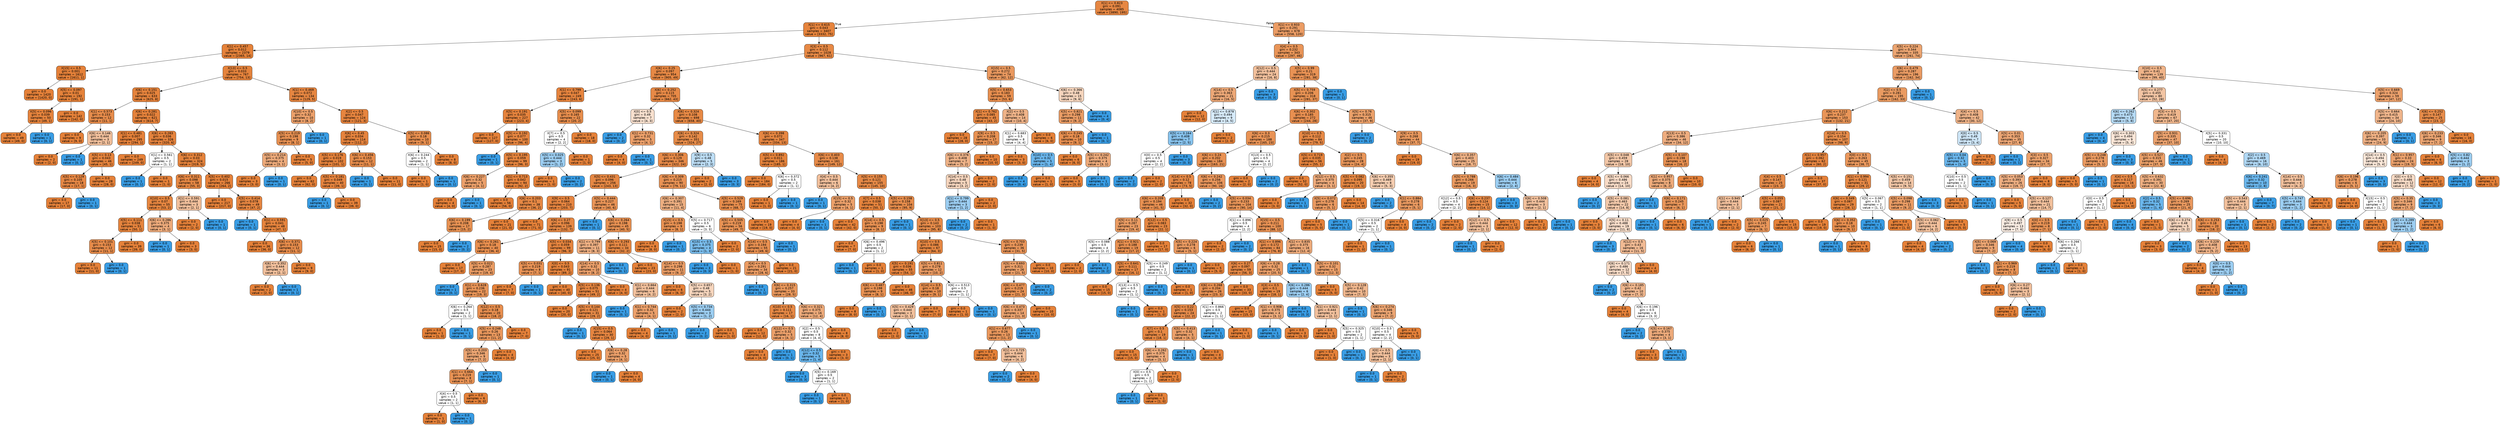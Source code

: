 digraph Tree {
node [shape=box, style="filled, rounded", color="black", fontname="helvetica"] ;
edge [fontname="helvetica"] ;
0 [label="X[1] <= 0.823\ngini = 0.091\nsamples = 4085\nvalue = [3890, 195]", fillcolor="#e68743"] ;
1 [label="X[1] <= 0.615\ngini = 0.043\nsamples = 3407\nvalue = [3332, 75]", fillcolor="#e6843d"] ;
0 -> 1 [labeldistance=2.5, labelangle=45, headlabel="True"] ;
2 [label="X[1] <= 0.457\ngini = 0.012\nsamples = 2379\nvalue = [2365, 14]", fillcolor="#e5823a"] ;
1 -> 2 ;
3 [label="X[15] <= 0.5\ngini = 0.001\nsamples = 1612\nvalue = [1611, 1]", fillcolor="#e58139"] ;
2 -> 3 ;
4 [label="gini = 0.0\nsamples = 1420\nvalue = [1420, 0]", fillcolor="#e58139"] ;
3 -> 4 ;
5 [label="X[5] <= 0.097\ngini = 0.01\nsamples = 192\nvalue = [191, 1]", fillcolor="#e5823a"] ;
3 -> 5 ;
6 [label="X[5] <= 0.096\ngini = 0.039\nsamples = 50\nvalue = [49, 1]", fillcolor="#e6843d"] ;
5 -> 6 ;
7 [label="gini = 0.0\nsamples = 49\nvalue = [49, 0]", fillcolor="#e58139"] ;
6 -> 7 ;
8 [label="gini = 0.0\nsamples = 1\nvalue = [0, 1]", fillcolor="#399de5"] ;
6 -> 8 ;
9 [label="gini = 0.0\nsamples = 142\nvalue = [142, 0]", fillcolor="#e58139"] ;
5 -> 9 ;
10 [label="X[13] <= 0.5\ngini = 0.033\nsamples = 767\nvalue = [754, 13]", fillcolor="#e5833c"] ;
2 -> 10 ;
11 [label="X[6] <= 0.151\ngini = 0.025\nsamples = 633\nvalue = [625, 8]", fillcolor="#e5833c"] ;
10 -> 11 ;
12 [label="X[1] <= 0.573\ngini = 0.153\nsamples = 12\nvalue = [11, 1]", fillcolor="#e78c4b"] ;
11 -> 12 ;
13 [label="gini = 0.0\nsamples = 9\nvalue = [9, 0]", fillcolor="#e58139"] ;
12 -> 13 ;
14 [label="X[6] <= 0.146\ngini = 0.444\nsamples = 3\nvalue = [2, 1]", fillcolor="#f2c09c"] ;
12 -> 14 ;
15 [label="gini = 0.0\nsamples = 2\nvalue = [2, 0]", fillcolor="#e58139"] ;
14 -> 15 ;
16 [label="gini = 0.0\nsamples = 1\nvalue = [0, 1]", fillcolor="#399de5"] ;
14 -> 16 ;
17 [label="X[6] <= 0.281\ngini = 0.022\nsamples = 621\nvalue = [614, 7]", fillcolor="#e5823b"] ;
11 -> 17 ;
18 [label="X[1] <= 0.481\ngini = 0.007\nsamples = 295\nvalue = [294, 1]", fillcolor="#e5813a"] ;
17 -> 18 ;
19 [label="X[5] <= 0.13\ngini = 0.043\nsamples = 46\nvalue = [45, 1]", fillcolor="#e6843d"] ;
18 -> 19 ;
20 [label="X[5] <= 0.129\ngini = 0.105\nsamples = 18\nvalue = [17, 1]", fillcolor="#e78845"] ;
19 -> 20 ;
21 [label="gini = 0.0\nsamples = 17\nvalue = [17, 0]", fillcolor="#e58139"] ;
20 -> 21 ;
22 [label="gini = 0.0\nsamples = 1\nvalue = [0, 1]", fillcolor="#399de5"] ;
20 -> 22 ;
23 [label="gini = 0.0\nsamples = 28\nvalue = [28, 0]", fillcolor="#e58139"] ;
19 -> 23 ;
24 [label="gini = 0.0\nsamples = 249\nvalue = [249, 0]", fillcolor="#e58139"] ;
18 -> 24 ;
25 [label="X[6] <= 0.283\ngini = 0.036\nsamples = 326\nvalue = [320, 6]", fillcolor="#e5833d"] ;
17 -> 25 ;
26 [label="X[1] <= 0.561\ngini = 0.5\nsamples = 2\nvalue = [1, 1]", fillcolor="#ffffff"] ;
25 -> 26 ;
27 [label="gini = 0.0\nsamples = 1\nvalue = [0, 1]", fillcolor="#399de5"] ;
26 -> 27 ;
28 [label="gini = 0.0\nsamples = 1\nvalue = [1, 0]", fillcolor="#e58139"] ;
26 -> 28 ;
29 [label="X[6] <= 0.312\ngini = 0.03\nsamples = 324\nvalue = [319, 5]", fillcolor="#e5833c"] ;
25 -> 29 ;
30 [label="X[6] <= 0.311\ngini = 0.098\nsamples = 58\nvalue = [55, 3]", fillcolor="#e68844"] ;
29 -> 30 ;
31 [label="X[10] <= 0.5\ngini = 0.07\nsamples = 55\nvalue = [53, 2]", fillcolor="#e68640"] ;
30 -> 31 ;
32 [label="X[5] <= 0.111\ngini = 0.038\nsamples = 51\nvalue = [50, 1]", fillcolor="#e6843d"] ;
31 -> 32 ;
33 [label="X[5] <= 0.101\ngini = 0.153\nsamples = 12\nvalue = [11, 1]", fillcolor="#e78c4b"] ;
32 -> 33 ;
34 [label="gini = 0.0\nsamples = 11\nvalue = [11, 0]", fillcolor="#e58139"] ;
33 -> 34 ;
35 [label="gini = 0.0\nsamples = 1\nvalue = [0, 1]", fillcolor="#399de5"] ;
33 -> 35 ;
36 [label="gini = 0.0\nsamples = 39\nvalue = [39, 0]", fillcolor="#e58139"] ;
32 -> 36 ;
37 [label="X[6] <= 0.286\ngini = 0.375\nsamples = 4\nvalue = [3, 1]", fillcolor="#eeab7b"] ;
31 -> 37 ;
38 [label="gini = 0.0\nsamples = 1\nvalue = [0, 1]", fillcolor="#399de5"] ;
37 -> 38 ;
39 [label="gini = 0.0\nsamples = 3\nvalue = [3, 0]", fillcolor="#e58139"] ;
37 -> 39 ;
40 [label="X[1] <= 0.591\ngini = 0.444\nsamples = 3\nvalue = [2, 1]", fillcolor="#f2c09c"] ;
30 -> 40 ;
41 [label="gini = 0.0\nsamples = 2\nvalue = [2, 0]", fillcolor="#e58139"] ;
40 -> 41 ;
42 [label="gini = 0.0\nsamples = 1\nvalue = [0, 1]", fillcolor="#399de5"] ;
40 -> 42 ;
43 [label="X[5] <= 0.402\ngini = 0.015\nsamples = 266\nvalue = [264, 2]", fillcolor="#e5823b"] ;
29 -> 43 ;
44 [label="gini = 0.0\nsamples = 217\nvalue = [217, 0]", fillcolor="#e58139"] ;
43 -> 44 ;
45 [label="X[5] <= 0.414\ngini = 0.078\nsamples = 49\nvalue = [47, 2]", fillcolor="#e68641"] ;
43 -> 45 ;
46 [label="gini = 0.0\nsamples = 1\nvalue = [0, 1]", fillcolor="#399de5"] ;
45 -> 46 ;
47 [label="X[1] <= 0.591\ngini = 0.041\nsamples = 48\nvalue = [47, 1]", fillcolor="#e6843d"] ;
45 -> 47 ;
48 [label="gini = 0.0\nsamples = 36\nvalue = [36, 0]", fillcolor="#e58139"] ;
47 -> 48 ;
49 [label="X[6] <= 0.371\ngini = 0.153\nsamples = 12\nvalue = [11, 1]", fillcolor="#e78c4b"] ;
47 -> 49 ;
50 [label="X[6] <= 0.352\ngini = 0.444\nsamples = 3\nvalue = [2, 1]", fillcolor="#f2c09c"] ;
49 -> 50 ;
51 [label="gini = 0.0\nsamples = 2\nvalue = [2, 0]", fillcolor="#e58139"] ;
50 -> 51 ;
52 [label="gini = 0.0\nsamples = 1\nvalue = [0, 1]", fillcolor="#399de5"] ;
50 -> 52 ;
53 [label="gini = 0.0\nsamples = 9\nvalue = [9, 0]", fillcolor="#e58139"] ;
49 -> 53 ;
54 [label="X[1] <= 0.469\ngini = 0.072\nsamples = 134\nvalue = [129, 5]", fillcolor="#e68641"] ;
10 -> 54 ;
55 [label="X[10] <= 0.5\ngini = 0.32\nsamples = 10\nvalue = [8, 2]", fillcolor="#eca06a"] ;
54 -> 55 ;
56 [label="X[5] <= 0.219\ngini = 0.198\nsamples = 9\nvalue = [8, 1]", fillcolor="#e89152"] ;
55 -> 56 ;
57 [label="X[5] <= 0.214\ngini = 0.375\nsamples = 4\nvalue = [3, 1]", fillcolor="#eeab7b"] ;
56 -> 57 ;
58 [label="gini = 0.0\nsamples = 3\nvalue = [3, 0]", fillcolor="#e58139"] ;
57 -> 58 ;
59 [label="gini = 0.0\nsamples = 1\nvalue = [0, 1]", fillcolor="#399de5"] ;
57 -> 59 ;
60 [label="gini = 0.0\nsamples = 5\nvalue = [5, 0]", fillcolor="#e58139"] ;
56 -> 60 ;
61 [label="gini = 0.0\nsamples = 1\nvalue = [0, 1]", fillcolor="#399de5"] ;
55 -> 61 ;
62 [label="X[2] <= 0.5\ngini = 0.047\nsamples = 124\nvalue = [121, 3]", fillcolor="#e6843e"] ;
54 -> 62 ;
63 [label="X[6] <= 0.45\ngini = 0.034\nsamples = 114\nvalue = [112, 2]", fillcolor="#e5833d"] ;
62 -> 63 ;
64 [label="X[5] <= 0.176\ngini = 0.019\nsamples = 102\nvalue = [101, 1]", fillcolor="#e5823b"] ;
63 -> 64 ;
65 [label="gini = 0.0\nsamples = 62\nvalue = [62, 0]", fillcolor="#e58139"] ;
64 -> 65 ;
66 [label="X[5] <= 0.181\ngini = 0.049\nsamples = 40\nvalue = [39, 1]", fillcolor="#e6843e"] ;
64 -> 66 ;
67 [label="gini = 0.0\nsamples = 1\nvalue = [0, 1]", fillcolor="#399de5"] ;
66 -> 67 ;
68 [label="gini = 0.0\nsamples = 39\nvalue = [39, 0]", fillcolor="#e58139"] ;
66 -> 68 ;
69 [label="X[6] <= 0.456\ngini = 0.153\nsamples = 12\nvalue = [11, 1]", fillcolor="#e78c4b"] ;
63 -> 69 ;
70 [label="gini = 0.0\nsamples = 1\nvalue = [0, 1]", fillcolor="#399de5"] ;
69 -> 70 ;
71 [label="gini = 0.0\nsamples = 11\nvalue = [11, 0]", fillcolor="#e58139"] ;
69 -> 71 ;
72 [label="X[5] <= 0.086\ngini = 0.18\nsamples = 10\nvalue = [9, 1]", fillcolor="#e88f4f"] ;
62 -> 72 ;
73 [label="X[6] <= 0.244\ngini = 0.5\nsamples = 2\nvalue = [1, 1]", fillcolor="#ffffff"] ;
72 -> 73 ;
74 [label="gini = 0.0\nsamples = 1\nvalue = [1, 0]", fillcolor="#e58139"] ;
73 -> 74 ;
75 [label="gini = 0.0\nsamples = 1\nvalue = [0, 1]", fillcolor="#399de5"] ;
73 -> 75 ;
76 [label="gini = 0.0\nsamples = 8\nvalue = [8, 0]", fillcolor="#e58139"] ;
72 -> 76 ;
77 [label="X[3] <= 0.5\ngini = 0.112\nsamples = 1028\nvalue = [967, 61]", fillcolor="#e78945"] ;
1 -> 77 ;
78 [label="X[6] <= 0.25\ngini = 0.097\nsamples = 954\nvalue = [905, 49]", fillcolor="#e68844"] ;
77 -> 78 ;
79 [label="X[1] <= 0.799\ngini = 0.047\nsamples = 249\nvalue = [243, 6]", fillcolor="#e6843e"] ;
78 -> 79 ;
80 [label="X[5] <= 0.191\ngini = 0.035\nsamples = 227\nvalue = [223, 4]", fillcolor="#e5833d"] ;
79 -> 80 ;
81 [label="gini = 0.0\nsamples = 127\nvalue = [127, 0]", fillcolor="#e58139"] ;
80 -> 81 ;
82 [label="X[5] <= 0.192\ngini = 0.077\nsamples = 100\nvalue = [96, 4]", fillcolor="#e68641"] ;
80 -> 82 ;
83 [label="gini = 0.0\nsamples = 1\nvalue = [0, 1]", fillcolor="#399de5"] ;
82 -> 83 ;
84 [label="X[5] <= 0.195\ngini = 0.059\nsamples = 99\nvalue = [96, 3]", fillcolor="#e6853f"] ;
82 -> 84 ;
85 [label="X[6] <= 0.227\ngini = 0.32\nsamples = 5\nvalue = [4, 1]", fillcolor="#eca06a"] ;
84 -> 85 ;
86 [label="gini = 0.0\nsamples = 4\nvalue = [4, 0]", fillcolor="#e58139"] ;
85 -> 86 ;
87 [label="gini = 0.0\nsamples = 1\nvalue = [0, 1]", fillcolor="#399de5"] ;
85 -> 87 ;
88 [label="X[1] <= 0.713\ngini = 0.042\nsamples = 94\nvalue = [92, 2]", fillcolor="#e6843d"] ;
84 -> 88 ;
89 [label="gini = 0.0\nsamples = 56\nvalue = [56, 0]", fillcolor="#e58139"] ;
88 -> 89 ;
90 [label="X[6] <= 0.203\ngini = 0.1\nsamples = 38\nvalue = [36, 2]", fillcolor="#e68844"] ;
88 -> 90 ;
91 [label="X[6] <= 0.199\ngini = 0.208\nsamples = 17\nvalue = [15, 2]", fillcolor="#e89253"] ;
90 -> 91 ;
92 [label="gini = 0.0\nsamples = 15\nvalue = [15, 0]", fillcolor="#e58139"] ;
91 -> 92 ;
93 [label="gini = 0.0\nsamples = 2\nvalue = [0, 2]", fillcolor="#399de5"] ;
91 -> 93 ;
94 [label="gini = 0.0\nsamples = 21\nvalue = [21, 0]", fillcolor="#e58139"] ;
90 -> 94 ;
95 [label="X[5] <= 0.099\ngini = 0.165\nsamples = 22\nvalue = [20, 2]", fillcolor="#e88e4d"] ;
79 -> 95 ;
96 [label="X[7] <= 0.5\ngini = 0.5\nsamples = 4\nvalue = [2, 2]", fillcolor="#ffffff"] ;
95 -> 96 ;
97 [label="X[5] <= 0.025\ngini = 0.444\nsamples = 3\nvalue = [1, 2]", fillcolor="#9ccef2"] ;
96 -> 97 ;
98 [label="gini = 0.0\nsamples = 1\nvalue = [1, 0]", fillcolor="#e58139"] ;
97 -> 98 ;
99 [label="gini = 0.0\nsamples = 2\nvalue = [0, 2]", fillcolor="#399de5"] ;
97 -> 99 ;
100 [label="gini = 0.0\nsamples = 1\nvalue = [1, 0]", fillcolor="#e58139"] ;
96 -> 100 ;
101 [label="gini = 0.0\nsamples = 18\nvalue = [18, 0]", fillcolor="#e58139"] ;
95 -> 101 ;
102 [label="X[6] <= 0.252\ngini = 0.115\nsamples = 705\nvalue = [662, 43]", fillcolor="#e78946"] ;
78 -> 102 ;
103 [label="X[0] <= 0.5\ngini = 0.49\nsamples = 7\nvalue = [4, 3]", fillcolor="#f8e0ce"] ;
102 -> 103 ;
104 [label="gini = 0.0\nsamples = 2\nvalue = [0, 2]", fillcolor="#399de5"] ;
103 -> 104 ;
105 [label="X[1] <= 0.731\ngini = 0.32\nsamples = 5\nvalue = [4, 1]", fillcolor="#eca06a"] ;
103 -> 105 ;
106 [label="gini = 0.0\nsamples = 4\nvalue = [4, 0]", fillcolor="#e58139"] ;
105 -> 106 ;
107 [label="gini = 0.0\nsamples = 1\nvalue = [0, 1]", fillcolor="#399de5"] ;
105 -> 107 ;
108 [label="X[6] <= 0.324\ngini = 0.108\nsamples = 698\nvalue = [658, 40]", fillcolor="#e78945"] ;
102 -> 108 ;
109 [label="X[6] <= 0.324\ngini = 0.142\nsamples = 351\nvalue = [324, 27]", fillcolor="#e78c49"] ;
108 -> 109 ;
110 [label="X[6] <= 0.306\ngini = 0.129\nsamples = 346\nvalue = [322, 24]", fillcolor="#e78a48"] ;
109 -> 110 ;
111 [label="X[5] <= 0.431\ngini = 0.096\nsamples = 256\nvalue = [243, 13]", fillcolor="#e68844"] ;
110 -> 111 ;
112 [label="X[9] <= 0.5\ngini = 0.064\nsamples = 210\nvalue = [203, 7]", fillcolor="#e68540"] ;
111 -> 112 ;
113 [label="gini = 0.0\nsamples = 71\nvalue = [71, 0]", fillcolor="#e58139"] ;
112 -> 113 ;
114 [label="X[6] <= 0.27\ngini = 0.096\nsamples = 139\nvalue = [132, 7]", fillcolor="#e68844"] ;
112 -> 114 ;
115 [label="X[6] <= 0.261\ngini = 0.18\nsamples = 40\nvalue = [36, 4]", fillcolor="#e88f4f"] ;
114 -> 115 ;
116 [label="gini = 0.0\nsamples = 17\nvalue = [17, 0]", fillcolor="#e58139"] ;
115 -> 116 ;
117 [label="X[5] <= 0.022\ngini = 0.287\nsamples = 23\nvalue = [19, 4]", fillcolor="#ea9c63"] ;
115 -> 117 ;
118 [label="gini = 0.0\nsamples = 1\nvalue = [0, 1]", fillcolor="#399de5"] ;
117 -> 118 ;
119 [label="X[1] <= 0.628\ngini = 0.236\nsamples = 22\nvalue = [19, 3]", fillcolor="#e99558"] ;
117 -> 119 ;
120 [label="X[6] <= 0.264\ngini = 0.5\nsamples = 2\nvalue = [1, 1]", fillcolor="#ffffff"] ;
119 -> 120 ;
121 [label="gini = 0.0\nsamples = 1\nvalue = [1, 0]", fillcolor="#e58139"] ;
120 -> 121 ;
122 [label="gini = 0.0\nsamples = 1\nvalue = [0, 1]", fillcolor="#399de5"] ;
120 -> 122 ;
123 [label="X[12] <= 0.5\ngini = 0.18\nsamples = 20\nvalue = [18, 2]", fillcolor="#e88f4f"] ;
119 -> 123 ;
124 [label="X[5] <= 0.248\ngini = 0.26\nsamples = 13\nvalue = [11, 2]", fillcolor="#ea985d"] ;
123 -> 124 ;
125 [label="X[5] <= 0.203\ngini = 0.346\nsamples = 9\nvalue = [7, 2]", fillcolor="#eca572"] ;
124 -> 125 ;
126 [label="X[1] <= 0.664\ngini = 0.219\nsamples = 8\nvalue = [7, 1]", fillcolor="#e99355"] ;
125 -> 126 ;
127 [label="X[4] <= 0.5\ngini = 0.5\nsamples = 2\nvalue = [1, 1]", fillcolor="#ffffff"] ;
126 -> 127 ;
128 [label="gini = 0.0\nsamples = 1\nvalue = [1, 0]", fillcolor="#e58139"] ;
127 -> 128 ;
129 [label="gini = 0.0\nsamples = 1\nvalue = [0, 1]", fillcolor="#399de5"] ;
127 -> 129 ;
130 [label="gini = 0.0\nsamples = 6\nvalue = [6, 0]", fillcolor="#e58139"] ;
126 -> 130 ;
131 [label="gini = 0.0\nsamples = 1\nvalue = [0, 1]", fillcolor="#399de5"] ;
125 -> 131 ;
132 [label="gini = 0.0\nsamples = 4\nvalue = [4, 0]", fillcolor="#e58139"] ;
124 -> 132 ;
133 [label="gini = 0.0\nsamples = 7\nvalue = [7, 0]", fillcolor="#e58139"] ;
123 -> 133 ;
134 [label="X[5] <= 0.034\ngini = 0.059\nsamples = 99\nvalue = [96, 3]", fillcolor="#e6853f"] ;
114 -> 134 ;
135 [label="X[5] <= 0.031\ngini = 0.219\nsamples = 8\nvalue = [7, 1]", fillcolor="#e99355"] ;
134 -> 135 ;
136 [label="gini = 0.0\nsamples = 7\nvalue = [7, 0]", fillcolor="#e58139"] ;
135 -> 136 ;
137 [label="gini = 0.0\nsamples = 1\nvalue = [0, 1]", fillcolor="#399de5"] ;
135 -> 137 ;
138 [label="X[0] <= 0.5\ngini = 0.043\nsamples = 91\nvalue = [89, 2]", fillcolor="#e6843d"] ;
134 -> 138 ;
139 [label="gini = 0.0\nsamples = 40\nvalue = [40, 0]", fillcolor="#e58139"] ;
138 -> 139 ;
140 [label="X[5] <= 0.136\ngini = 0.075\nsamples = 51\nvalue = [49, 2]", fillcolor="#e68641"] ;
138 -> 140 ;
141 [label="gini = 0.0\nsamples = 20\nvalue = [20, 0]", fillcolor="#e58139"] ;
140 -> 141 ;
142 [label="X[5] <= 0.144\ngini = 0.121\nsamples = 31\nvalue = [29, 2]", fillcolor="#e78a47"] ;
140 -> 142 ;
143 [label="gini = 0.0\nsamples = 1\nvalue = [0, 1]", fillcolor="#399de5"] ;
142 -> 143 ;
144 [label="X[15] <= 0.5\ngini = 0.064\nsamples = 30\nvalue = [29, 1]", fillcolor="#e68540"] ;
142 -> 144 ;
145 [label="gini = 0.0\nsamples = 25\nvalue = [25, 0]", fillcolor="#e58139"] ;
144 -> 145 ;
146 [label="X[6] <= 0.28\ngini = 0.32\nsamples = 5\nvalue = [4, 1]", fillcolor="#eca06a"] ;
144 -> 146 ;
147 [label="gini = 0.0\nsamples = 1\nvalue = [0, 1]", fillcolor="#399de5"] ;
146 -> 147 ;
148 [label="gini = 0.0\nsamples = 4\nvalue = [4, 0]", fillcolor="#e58139"] ;
146 -> 148 ;
149 [label="X[5] <= 0.444\ngini = 0.227\nsamples = 46\nvalue = [40, 6]", fillcolor="#e99457"] ;
111 -> 149 ;
150 [label="gini = 0.0\nsamples = 1\nvalue = [0, 1]", fillcolor="#399de5"] ;
149 -> 150 ;
151 [label="X[6] <= 0.264\ngini = 0.198\nsamples = 45\nvalue = [40, 5]", fillcolor="#e89152"] ;
149 -> 151 ;
152 [label="X[1] <= 0.799\ngini = 0.397\nsamples = 11\nvalue = [8, 3]", fillcolor="#efb083"] ;
151 -> 152 ;
153 [label="X[14] <= 0.5\ngini = 0.32\nsamples = 10\nvalue = [8, 2]", fillcolor="#eca06a"] ;
152 -> 153 ;
154 [label="gini = 0.0\nsamples = 4\nvalue = [4, 0]", fillcolor="#e58139"] ;
153 -> 154 ;
155 [label="X[1] <= 0.664\ngini = 0.444\nsamples = 6\nvalue = [4, 2]", fillcolor="#f2c09c"] ;
153 -> 155 ;
156 [label="gini = 0.0\nsamples = 1\nvalue = [0, 1]", fillcolor="#399de5"] ;
155 -> 156 ;
157 [label="X[1] <= 0.744\ngini = 0.32\nsamples = 5\nvalue = [4, 1]", fillcolor="#eca06a"] ;
155 -> 157 ;
158 [label="gini = 0.0\nsamples = 4\nvalue = [4, 0]", fillcolor="#e58139"] ;
157 -> 158 ;
159 [label="gini = 0.0\nsamples = 1\nvalue = [0, 1]", fillcolor="#399de5"] ;
157 -> 159 ;
160 [label="gini = 0.0\nsamples = 1\nvalue = [0, 1]", fillcolor="#399de5"] ;
152 -> 160 ;
161 [label="X[6] <= 0.293\ngini = 0.111\nsamples = 34\nvalue = [32, 2]", fillcolor="#e78945"] ;
151 -> 161 ;
162 [label="gini = 0.0\nsamples = 23\nvalue = [23, 0]", fillcolor="#e58139"] ;
161 -> 162 ;
163 [label="X[14] <= 0.5\ngini = 0.298\nsamples = 11\nvalue = [9, 2]", fillcolor="#eb9d65"] ;
161 -> 163 ;
164 [label="gini = 0.0\nsamples = 6\nvalue = [6, 0]", fillcolor="#e58139"] ;
163 -> 164 ;
165 [label="X[5] <= 0.657\ngini = 0.48\nsamples = 5\nvalue = [3, 2]", fillcolor="#f6d5bd"] ;
163 -> 165 ;
166 [label="gini = 0.0\nsamples = 2\nvalue = [2, 0]", fillcolor="#e58139"] ;
165 -> 166 ;
167 [label="X[5] <= 0.734\ngini = 0.444\nsamples = 3\nvalue = [1, 2]", fillcolor="#9ccef2"] ;
165 -> 167 ;
168 [label="gini = 0.0\nsamples = 2\nvalue = [0, 2]", fillcolor="#399de5"] ;
167 -> 168 ;
169 [label="gini = 0.0\nsamples = 1\nvalue = [1, 0]", fillcolor="#e58139"] ;
167 -> 169 ;
170 [label="X[6] <= 0.309\ngini = 0.215\nsamples = 90\nvalue = [79, 11]", fillcolor="#e99355"] ;
110 -> 170 ;
171 [label="X[6] <= 0.307\ngini = 0.391\nsamples = 15\nvalue = [11, 4]", fillcolor="#eeaf81"] ;
170 -> 171 ;
172 [label="X[15] <= 0.5\ngini = 0.198\nsamples = 9\nvalue = [8, 1]", fillcolor="#e89152"] ;
171 -> 172 ;
173 [label="gini = 0.0\nsamples = 8\nvalue = [8, 0]", fillcolor="#e58139"] ;
172 -> 173 ;
174 [label="gini = 0.0\nsamples = 1\nvalue = [0, 1]", fillcolor="#399de5"] ;
172 -> 174 ;
175 [label="X[5] <= 0.717\ngini = 0.5\nsamples = 6\nvalue = [3, 3]", fillcolor="#ffffff"] ;
171 -> 175 ;
176 [label="X[15] <= 0.5\ngini = 0.375\nsamples = 4\nvalue = [1, 3]", fillcolor="#7bbeee"] ;
175 -> 176 ;
177 [label="gini = 0.0\nsamples = 3\nvalue = [0, 3]", fillcolor="#399de5"] ;
176 -> 177 ;
178 [label="gini = 0.0\nsamples = 1\nvalue = [1, 0]", fillcolor="#e58139"] ;
176 -> 178 ;
179 [label="gini = 0.0\nsamples = 2\nvalue = [2, 0]", fillcolor="#e58139"] ;
175 -> 179 ;
180 [label="X[5] <= 0.529\ngini = 0.169\nsamples = 75\nvalue = [68, 7]", fillcolor="#e88e4d"] ;
170 -> 180 ;
181 [label="X[5] <= 0.505\ngini = 0.219\nsamples = 56\nvalue = [49, 7]", fillcolor="#e99355"] ;
180 -> 181 ;
182 [label="X[14] <= 0.5\ngini = 0.194\nsamples = 55\nvalue = [49, 6]", fillcolor="#e89051"] ;
181 -> 182 ;
183 [label="X[4] <= 0.5\ngini = 0.291\nsamples = 34\nvalue = [28, 6]", fillcolor="#eb9c63"] ;
182 -> 183 ;
184 [label="gini = 0.0\nsamples = 1\nvalue = [0, 1]", fillcolor="#399de5"] ;
183 -> 184 ;
185 [label="X[6] <= 0.315\ngini = 0.257\nsamples = 33\nvalue = [28, 5]", fillcolor="#ea985c"] ;
183 -> 185 ;
186 [label="X[10] <= 0.5\ngini = 0.111\nsamples = 17\nvalue = [16, 1]", fillcolor="#e78945"] ;
185 -> 186 ;
187 [label="gini = 0.0\nsamples = 12\nvalue = [12, 0]", fillcolor="#e58139"] ;
186 -> 187 ;
188 [label="X[12] <= 0.5\ngini = 0.32\nsamples = 5\nvalue = [4, 1]", fillcolor="#eca06a"] ;
186 -> 188 ;
189 [label="gini = 0.0\nsamples = 4\nvalue = [4, 0]", fillcolor="#e58139"] ;
188 -> 189 ;
190 [label="gini = 0.0\nsamples = 1\nvalue = [0, 1]", fillcolor="#399de5"] ;
188 -> 190 ;
191 [label="X[6] <= 0.321\ngini = 0.375\nsamples = 16\nvalue = [12, 4]", fillcolor="#eeab7b"] ;
185 -> 191 ;
192 [label="X[2] <= 0.5\ngini = 0.5\nsamples = 8\nvalue = [4, 4]", fillcolor="#ffffff"] ;
191 -> 192 ;
193 [label="X[12] <= 0.5\ngini = 0.32\nsamples = 5\nvalue = [1, 4]", fillcolor="#6ab6ec"] ;
192 -> 193 ;
194 [label="gini = 0.0\nsamples = 3\nvalue = [0, 3]", fillcolor="#399de5"] ;
193 -> 194 ;
195 [label="X[5] <= 0.169\ngini = 0.5\nsamples = 2\nvalue = [1, 1]", fillcolor="#ffffff"] ;
193 -> 195 ;
196 [label="gini = 0.0\nsamples = 1\nvalue = [0, 1]", fillcolor="#399de5"] ;
195 -> 196 ;
197 [label="gini = 0.0\nsamples = 1\nvalue = [1, 0]", fillcolor="#e58139"] ;
195 -> 197 ;
198 [label="gini = 0.0\nsamples = 3\nvalue = [3, 0]", fillcolor="#e58139"] ;
192 -> 198 ;
199 [label="gini = 0.0\nsamples = 8\nvalue = [8, 0]", fillcolor="#e58139"] ;
191 -> 199 ;
200 [label="gini = 0.0\nsamples = 21\nvalue = [21, 0]", fillcolor="#e58139"] ;
182 -> 200 ;
201 [label="gini = 0.0\nsamples = 1\nvalue = [0, 1]", fillcolor="#399de5"] ;
181 -> 201 ;
202 [label="gini = 0.0\nsamples = 19\nvalue = [19, 0]", fillcolor="#e58139"] ;
180 -> 202 ;
203 [label="X[9] <= 0.5\ngini = 0.48\nsamples = 5\nvalue = [2, 3]", fillcolor="#bddef6"] ;
109 -> 203 ;
204 [label="gini = 0.0\nsamples = 2\nvalue = [2, 0]", fillcolor="#e58139"] ;
203 -> 204 ;
205 [label="gini = 0.0\nsamples = 3\nvalue = [0, 3]", fillcolor="#399de5"] ;
203 -> 205 ;
206 [label="X[6] <= 0.398\ngini = 0.072\nsamples = 347\nvalue = [334, 13]", fillcolor="#e68641"] ;
108 -> 206 ;
207 [label="X[5] <= 0.892\ngini = 0.011\nsamples = 186\nvalue = [185, 1]", fillcolor="#e5823a"] ;
206 -> 207 ;
208 [label="gini = 0.0\nsamples = 184\nvalue = [184, 0]", fillcolor="#e58139"] ;
207 -> 208 ;
209 [label="X[6] <= 0.372\ngini = 0.5\nsamples = 2\nvalue = [1, 1]", fillcolor="#ffffff"] ;
207 -> 209 ;
210 [label="gini = 0.0\nsamples = 1\nvalue = [1, 0]", fillcolor="#e58139"] ;
209 -> 210 ;
211 [label="gini = 0.0\nsamples = 1\nvalue = [0, 1]", fillcolor="#399de5"] ;
209 -> 211 ;
212 [label="X[6] <= 0.403\ngini = 0.138\nsamples = 161\nvalue = [149, 12]", fillcolor="#e78b49"] ;
206 -> 212 ;
213 [label="X[4] <= 0.5\ngini = 0.444\nsamples = 6\nvalue = [4, 2]", fillcolor="#f2c09c"] ;
212 -> 213 ;
214 [label="gini = 0.0\nsamples = 1\nvalue = [0, 1]", fillcolor="#399de5"] ;
213 -> 214 ;
215 [label="X[15] <= 0.5\ngini = 0.32\nsamples = 5\nvalue = [4, 1]", fillcolor="#eca06a"] ;
213 -> 215 ;
216 [label="gini = 0.0\nsamples = 4\nvalue = [4, 0]", fillcolor="#e58139"] ;
215 -> 216 ;
217 [label="gini = 0.0\nsamples = 1\nvalue = [0, 1]", fillcolor="#399de5"] ;
215 -> 217 ;
218 [label="X[5] <= 0.155\ngini = 0.121\nsamples = 155\nvalue = [145, 10]", fillcolor="#e78a47"] ;
212 -> 218 ;
219 [label="X[7] <= 0.5\ngini = 0.038\nsamples = 51\nvalue = [50, 1]", fillcolor="#e6843d"] ;
218 -> 219 ;
220 [label="gini = 0.0\nsamples = 42\nvalue = [42, 0]", fillcolor="#e58139"] ;
219 -> 220 ;
221 [label="X[14] <= 0.5\ngini = 0.198\nsamples = 9\nvalue = [8, 1]", fillcolor="#e89152"] ;
219 -> 221 ;
222 [label="gini = 0.0\nsamples = 7\nvalue = [7, 0]", fillcolor="#e58139"] ;
221 -> 222 ;
223 [label="X[6] <= 0.496\ngini = 0.5\nsamples = 2\nvalue = [1, 1]", fillcolor="#ffffff"] ;
221 -> 223 ;
224 [label="gini = 0.0\nsamples = 1\nvalue = [0, 1]", fillcolor="#399de5"] ;
223 -> 224 ;
225 [label="gini = 0.0\nsamples = 1\nvalue = [1, 0]", fillcolor="#e58139"] ;
223 -> 225 ;
226 [label="X[5] <= 0.158\ngini = 0.158\nsamples = 104\nvalue = [95, 9]", fillcolor="#e78d4c"] ;
218 -> 226 ;
227 [label="gini = 0.0\nsamples = 1\nvalue = [0, 1]", fillcolor="#399de5"] ;
226 -> 227 ;
228 [label="X[13] <= 0.5\ngini = 0.143\nsamples = 103\nvalue = [95, 8]", fillcolor="#e78c4a"] ;
226 -> 228 ;
229 [label="X[10] <= 0.5\ngini = 0.086\nsamples = 67\nvalue = [64, 3]", fillcolor="#e68742"] ;
228 -> 229 ;
230 [label="X[5] <= 0.191\ngini = 0.036\nsamples = 55\nvalue = [54, 1]", fillcolor="#e5833d"] ;
229 -> 230 ;
231 [label="X[6] <= 0.487\ngini = 0.198\nsamples = 9\nvalue = [8, 1]", fillcolor="#e89152"] ;
230 -> 231 ;
232 [label="gini = 0.0\nsamples = 8\nvalue = [8, 0]", fillcolor="#e58139"] ;
231 -> 232 ;
233 [label="gini = 0.0\nsamples = 1\nvalue = [0, 1]", fillcolor="#399de5"] ;
231 -> 233 ;
234 [label="gini = 0.0\nsamples = 46\nvalue = [46, 0]", fillcolor="#e58139"] ;
230 -> 234 ;
235 [label="X[5] <= 0.811\ngini = 0.278\nsamples = 12\nvalue = [10, 2]", fillcolor="#ea9a61"] ;
229 -> 235 ;
236 [label="X[14] <= 0.5\ngini = 0.18\nsamples = 10\nvalue = [9, 1]", fillcolor="#e88f4f"] ;
235 -> 236 ;
237 [label="X[5] <= 0.429\ngini = 0.444\nsamples = 3\nvalue = [2, 1]", fillcolor="#f2c09c"] ;
236 -> 237 ;
238 [label="gini = 0.0\nsamples = 2\nvalue = [2, 0]", fillcolor="#e58139"] ;
237 -> 238 ;
239 [label="gini = 0.0\nsamples = 1\nvalue = [0, 1]", fillcolor="#399de5"] ;
237 -> 239 ;
240 [label="gini = 0.0\nsamples = 7\nvalue = [7, 0]", fillcolor="#e58139"] ;
236 -> 240 ;
241 [label="X[6] <= 0.513\ngini = 0.5\nsamples = 2\nvalue = [1, 1]", fillcolor="#ffffff"] ;
235 -> 241 ;
242 [label="gini = 0.0\nsamples = 1\nvalue = [1, 0]", fillcolor="#e58139"] ;
241 -> 242 ;
243 [label="gini = 0.0\nsamples = 1\nvalue = [0, 1]", fillcolor="#399de5"] ;
241 -> 243 ;
244 [label="X[5] <= 0.703\ngini = 0.239\nsamples = 36\nvalue = [31, 5]", fillcolor="#e99559"] ;
228 -> 244 ;
245 [label="X[5] <= 0.693\ngini = 0.311\nsamples = 26\nvalue = [21, 5]", fillcolor="#eb9f68"] ;
244 -> 245 ;
246 [label="X[6] <= 0.477\ngini = 0.219\nsamples = 24\nvalue = [21, 3]", fillcolor="#e99355"] ;
245 -> 246 ;
247 [label="X[6] <= 0.473\ngini = 0.337\nsamples = 14\nvalue = [11, 3]", fillcolor="#eca36f"] ;
246 -> 247 ;
248 [label="X[1] <= 0.677\ngini = 0.26\nsamples = 13\nvalue = [11, 2]", fillcolor="#ea985d"] ;
247 -> 248 ;
249 [label="gini = 0.0\nsamples = 7\nvalue = [7, 0]", fillcolor="#e58139"] ;
248 -> 249 ;
250 [label="X[1] <= 0.725\ngini = 0.444\nsamples = 6\nvalue = [4, 2]", fillcolor="#f2c09c"] ;
248 -> 250 ;
251 [label="gini = 0.0\nsamples = 2\nvalue = [0, 2]", fillcolor="#399de5"] ;
250 -> 251 ;
252 [label="gini = 0.0\nsamples = 4\nvalue = [4, 0]", fillcolor="#e58139"] ;
250 -> 252 ;
253 [label="gini = 0.0\nsamples = 1\nvalue = [0, 1]", fillcolor="#399de5"] ;
247 -> 253 ;
254 [label="gini = 0.0\nsamples = 10\nvalue = [10, 0]", fillcolor="#e58139"] ;
246 -> 254 ;
255 [label="gini = 0.0\nsamples = 2\nvalue = [0, 2]", fillcolor="#399de5"] ;
245 -> 255 ;
256 [label="gini = 0.0\nsamples = 10\nvalue = [10, 0]", fillcolor="#e58139"] ;
244 -> 256 ;
257 [label="X[15] <= 0.5\ngini = 0.272\nsamples = 74\nvalue = [62, 12]", fillcolor="#ea995f"] ;
77 -> 257 ;
258 [label="X[5] <= 0.653\ngini = 0.183\nsamples = 59\nvalue = [53, 6]", fillcolor="#e88f4f"] ;
257 -> 258 ;
259 [label="X[1] <= 0.762\ngini = 0.085\nsamples = 45\nvalue = [43, 2]", fillcolor="#e68742"] ;
258 -> 259 ;
260 [label="gini = 0.0\nsamples = 28\nvalue = [28, 0]", fillcolor="#e58139"] ;
259 -> 260 ;
261 [label="X[9] <= 0.5\ngini = 0.208\nsamples = 17\nvalue = [15, 2]", fillcolor="#e89253"] ;
259 -> 261 ;
262 [label="X[6] <= 0.376\ngini = 0.408\nsamples = 7\nvalue = [5, 2]", fillcolor="#efb388"] ;
261 -> 262 ;
263 [label="X[14] <= 0.5\ngini = 0.48\nsamples = 5\nvalue = [3, 2]", fillcolor="#f6d5bd"] ;
262 -> 263 ;
264 [label="X[1] <= 0.799\ngini = 0.444\nsamples = 3\nvalue = [1, 2]", fillcolor="#9ccef2"] ;
263 -> 264 ;
265 [label="gini = 0.0\nsamples = 2\nvalue = [0, 2]", fillcolor="#399de5"] ;
264 -> 265 ;
266 [label="gini = 0.0\nsamples = 1\nvalue = [1, 0]", fillcolor="#e58139"] ;
264 -> 266 ;
267 [label="gini = 0.0\nsamples = 2\nvalue = [2, 0]", fillcolor="#e58139"] ;
263 -> 267 ;
268 [label="gini = 0.0\nsamples = 2\nvalue = [2, 0]", fillcolor="#e58139"] ;
262 -> 268 ;
269 [label="gini = 0.0\nsamples = 10\nvalue = [10, 0]", fillcolor="#e58139"] ;
261 -> 269 ;
270 [label="X[2] <= 0.5\ngini = 0.408\nsamples = 14\nvalue = [10, 4]", fillcolor="#efb388"] ;
258 -> 270 ;
271 [label="X[1] <= 0.683\ngini = 0.5\nsamples = 8\nvalue = [4, 4]", fillcolor="#ffffff"] ;
270 -> 271 ;
272 [label="gini = 0.0\nsamples = 3\nvalue = [3, 0]", fillcolor="#e58139"] ;
271 -> 272 ;
273 [label="X[10] <= 0.5\ngini = 0.32\nsamples = 5\nvalue = [1, 4]", fillcolor="#6ab6ec"] ;
271 -> 273 ;
274 [label="gini = 0.0\nsamples = 4\nvalue = [0, 4]", fillcolor="#399de5"] ;
273 -> 274 ;
275 [label="gini = 0.0\nsamples = 1\nvalue = [1, 0]", fillcolor="#e58139"] ;
273 -> 275 ;
276 [label="gini = 0.0\nsamples = 6\nvalue = [6, 0]", fillcolor="#e58139"] ;
270 -> 276 ;
277 [label="X[6] <= 0.366\ngini = 0.48\nsamples = 15\nvalue = [9, 6]", fillcolor="#f6d5bd"] ;
257 -> 277 ;
278 [label="X[5] <= 0.821\ngini = 0.298\nsamples = 11\nvalue = [9, 2]", fillcolor="#eb9d65"] ;
277 -> 278 ;
279 [label="X[6] <= 0.245\ngini = 0.18\nsamples = 10\nvalue = [9, 1]", fillcolor="#e88f4f"] ;
278 -> 279 ;
280 [label="gini = 0.0\nsamples = 6\nvalue = [6, 0]", fillcolor="#e58139"] ;
279 -> 280 ;
281 [label="X[5] <= 0.242\ngini = 0.375\nsamples = 4\nvalue = [3, 1]", fillcolor="#eeab7b"] ;
279 -> 281 ;
282 [label="gini = 0.0\nsamples = 3\nvalue = [3, 0]", fillcolor="#e58139"] ;
281 -> 282 ;
283 [label="gini = 0.0\nsamples = 1\nvalue = [0, 1]", fillcolor="#399de5"] ;
281 -> 283 ;
284 [label="gini = 0.0\nsamples = 1\nvalue = [0, 1]", fillcolor="#399de5"] ;
278 -> 284 ;
285 [label="gini = 0.0\nsamples = 4\nvalue = [0, 4]", fillcolor="#399de5"] ;
277 -> 285 ;
286 [label="X[1] <= 0.933\ngini = 0.291\nsamples = 678\nvalue = [558, 120]", fillcolor="#eb9c64"] ;
0 -> 286 [labeldistance=2.5, labelangle=-45, headlabel="False"] ;
287 [label="X[4] <= 0.5\ngini = 0.232\nsamples = 343\nvalue = [297, 46]", fillcolor="#e99558"] ;
286 -> 287 ;
288 [label="X[12] <= 0.5\ngini = 0.444\nsamples = 24\nvalue = [16, 8]", fillcolor="#f2c09c"] ;
287 -> 288 ;
289 [label="X[14] <= 0.5\ngini = 0.363\nsamples = 21\nvalue = [16, 5]", fillcolor="#eda877"] ;
288 -> 289 ;
290 [label="gini = 0.0\nsamples = 12\nvalue = [12, 0]", fillcolor="#e58139"] ;
289 -> 290 ;
291 [label="X[1] <= 0.878\ngini = 0.494\nsamples = 9\nvalue = [4, 5]", fillcolor="#d7ebfa"] ;
289 -> 291 ;
292 [label="X[5] <= 0.164\ngini = 0.408\nsamples = 7\nvalue = [2, 5]", fillcolor="#88c4ef"] ;
291 -> 292 ;
293 [label="X[0] <= 0.5\ngini = 0.5\nsamples = 4\nvalue = [2, 2]", fillcolor="#ffffff"] ;
292 -> 293 ;
294 [label="gini = 0.0\nsamples = 2\nvalue = [0, 2]", fillcolor="#399de5"] ;
293 -> 294 ;
295 [label="gini = 0.0\nsamples = 2\nvalue = [2, 0]", fillcolor="#e58139"] ;
293 -> 295 ;
296 [label="gini = 0.0\nsamples = 3\nvalue = [0, 3]", fillcolor="#399de5"] ;
292 -> 296 ;
297 [label="gini = 0.0\nsamples = 2\nvalue = [2, 0]", fillcolor="#e58139"] ;
291 -> 297 ;
298 [label="gini = 0.0\nsamples = 3\nvalue = [0, 3]", fillcolor="#399de5"] ;
288 -> 298 ;
299 [label="X[5] <= 0.99\ngini = 0.21\nsamples = 319\nvalue = [281, 38]", fillcolor="#e99254"] ;
287 -> 299 ;
300 [label="X[5] <= 0.759\ngini = 0.206\nsamples = 318\nvalue = [281, 37]", fillcolor="#e89253"] ;
299 -> 300 ;
301 [label="X[6] <= 0.302\ngini = 0.185\nsamples = 272\nvalue = [244, 28]", fillcolor="#e88f50"] ;
300 -> 301 ;
302 [label="X[6] <= 0.3\ngini = 0.215\nsamples = 188\nvalue = [165, 23]", fillcolor="#e99355"] ;
301 -> 302 ;
303 [label="X[6] <= 0.24\ngini = 0.202\nsamples = 184\nvalue = [163, 21]", fillcolor="#e89153"] ;
302 -> 303 ;
304 [label="X[14] <= 0.5\ngini = 0.12\nsamples = 78\nvalue = [73, 5]", fillcolor="#e78a47"] ;
303 -> 304 ;
305 [label="X[6] <= 0.209\ngini = 0.194\nsamples = 46\nvalue = [41, 5]", fillcolor="#e89051"] ;
304 -> 305 ;
306 [label="X[5] <= 0.11\ngini = 0.287\nsamples = 23\nvalue = [19, 4]", fillcolor="#ea9c63"] ;
305 -> 306 ;
307 [label="X[5] <= 0.088\ngini = 0.5\nsamples = 4\nvalue = [2, 2]", fillcolor="#ffffff"] ;
306 -> 307 ;
308 [label="gini = 0.0\nsamples = 2\nvalue = [2, 0]", fillcolor="#e58139"] ;
307 -> 308 ;
309 [label="gini = 0.0\nsamples = 2\nvalue = [0, 2]", fillcolor="#399de5"] ;
307 -> 309 ;
310 [label="X[1] <= 0.921\ngini = 0.188\nsamples = 19\nvalue = [17, 2]", fillcolor="#e89050"] ;
306 -> 310 ;
311 [label="X[5] <= 0.641\ngini = 0.111\nsamples = 17\nvalue = [16, 1]", fillcolor="#e78945"] ;
310 -> 311 ;
312 [label="gini = 0.0\nsamples = 15\nvalue = [15, 0]", fillcolor="#e58139"] ;
311 -> 312 ;
313 [label="X[13] <= 0.5\ngini = 0.5\nsamples = 2\nvalue = [1, 1]", fillcolor="#ffffff"] ;
311 -> 313 ;
314 [label="gini = 0.0\nsamples = 1\nvalue = [0, 1]", fillcolor="#399de5"] ;
313 -> 314 ;
315 [label="gini = 0.0\nsamples = 1\nvalue = [1, 0]", fillcolor="#e58139"] ;
313 -> 315 ;
316 [label="X[5] <= 0.249\ngini = 0.5\nsamples = 2\nvalue = [1, 1]", fillcolor="#ffffff"] ;
310 -> 316 ;
317 [label="gini = 0.0\nsamples = 1\nvalue = [0, 1]", fillcolor="#399de5"] ;
316 -> 317 ;
318 [label="gini = 0.0\nsamples = 1\nvalue = [1, 0]", fillcolor="#e58139"] ;
316 -> 318 ;
319 [label="X[12] <= 0.5\ngini = 0.083\nsamples = 23\nvalue = [22, 1]", fillcolor="#e68742"] ;
305 -> 319 ;
320 [label="gini = 0.0\nsamples = 17\nvalue = [17, 0]", fillcolor="#e58139"] ;
319 -> 320 ;
321 [label="X[5] <= 0.224\ngini = 0.278\nsamples = 6\nvalue = [5, 1]", fillcolor="#ea9a61"] ;
319 -> 321 ;
322 [label="gini = 0.0\nsamples = 1\nvalue = [0, 1]", fillcolor="#399de5"] ;
321 -> 322 ;
323 [label="gini = 0.0\nsamples = 5\nvalue = [5, 0]", fillcolor="#e58139"] ;
321 -> 323 ;
324 [label="gini = 0.0\nsamples = 32\nvalue = [32, 0]", fillcolor="#e58139"] ;
304 -> 324 ;
325 [label="X[6] <= 0.242\ngini = 0.256\nsamples = 106\nvalue = [90, 16]", fillcolor="#ea975c"] ;
303 -> 325 ;
326 [label="gini = 0.0\nsamples = 2\nvalue = [0, 2]", fillcolor="#399de5"] ;
325 -> 326 ;
327 [label="X[5] <= 0.034\ngini = 0.233\nsamples = 104\nvalue = [90, 14]", fillcolor="#e99558"] ;
325 -> 327 ;
328 [label="X[1] <= 0.896\ngini = 0.5\nsamples = 4\nvalue = [2, 2]", fillcolor="#ffffff"] ;
327 -> 328 ;
329 [label="gini = 0.0\nsamples = 2\nvalue = [2, 0]", fillcolor="#e58139"] ;
328 -> 329 ;
330 [label="gini = 0.0\nsamples = 2\nvalue = [0, 2]", fillcolor="#399de5"] ;
328 -> 330 ;
331 [label="X[15] <= 0.5\ngini = 0.211\nsamples = 100\nvalue = [88, 12]", fillcolor="#e99254"] ;
327 -> 331 ;
332 [label="X[1] <= 0.896\ngini = 0.172\nsamples = 84\nvalue = [76, 8]", fillcolor="#e88e4e"] ;
331 -> 332 ;
333 [label="X[6] <= 0.27\ngini = 0.097\nsamples = 59\nvalue = [56, 3]", fillcolor="#e68844"] ;
332 -> 333 ;
334 [label="X[6] <= 0.268\ngini = 0.204\nsamples = 26\nvalue = [23, 3]", fillcolor="#e89153"] ;
333 -> 334 ;
335 [label="X[5] <= 0.22\ngini = 0.153\nsamples = 24\nvalue = [22, 2]", fillcolor="#e78c4b"] ;
334 -> 335 ;
336 [label="X[7] <= 0.5\ngini = 0.1\nsamples = 19\nvalue = [18, 1]", fillcolor="#e68844"] ;
335 -> 336 ;
337 [label="gini = 0.0\nsamples = 15\nvalue = [15, 0]", fillcolor="#e58139"] ;
336 -> 337 ;
338 [label="X[6] <= 0.262\ngini = 0.375\nsamples = 4\nvalue = [3, 1]", fillcolor="#eeab7b"] ;
336 -> 338 ;
339 [label="X[0] <= 0.5\ngini = 0.5\nsamples = 2\nvalue = [1, 1]", fillcolor="#ffffff"] ;
338 -> 339 ;
340 [label="gini = 0.0\nsamples = 1\nvalue = [0, 1]", fillcolor="#399de5"] ;
339 -> 340 ;
341 [label="gini = 0.0\nsamples = 1\nvalue = [1, 0]", fillcolor="#e58139"] ;
339 -> 341 ;
342 [label="gini = 0.0\nsamples = 2\nvalue = [2, 0]", fillcolor="#e58139"] ;
338 -> 342 ;
343 [label="X[5] <= 0.413\ngini = 0.32\nsamples = 5\nvalue = [4, 1]", fillcolor="#eca06a"] ;
335 -> 343 ;
344 [label="gini = 0.0\nsamples = 1\nvalue = [0, 1]", fillcolor="#399de5"] ;
343 -> 344 ;
345 [label="gini = 0.0\nsamples = 4\nvalue = [4, 0]", fillcolor="#e58139"] ;
343 -> 345 ;
346 [label="X[1] <= 0.866\ngini = 0.5\nsamples = 2\nvalue = [1, 1]", fillcolor="#ffffff"] ;
334 -> 346 ;
347 [label="gini = 0.0\nsamples = 1\nvalue = [0, 1]", fillcolor="#399de5"] ;
346 -> 347 ;
348 [label="gini = 0.0\nsamples = 1\nvalue = [1, 0]", fillcolor="#e58139"] ;
346 -> 348 ;
349 [label="gini = 0.0\nsamples = 33\nvalue = [33, 0]", fillcolor="#e58139"] ;
333 -> 349 ;
350 [label="X[6] <= 0.28\ngini = 0.32\nsamples = 25\nvalue = [20, 5]", fillcolor="#eca06a"] ;
332 -> 350 ;
351 [label="X[3] <= 0.5\ngini = 0.1\nsamples = 19\nvalue = [18, 1]", fillcolor="#e68844"] ;
350 -> 351 ;
352 [label="gini = 0.0\nsamples = 15\nvalue = [15, 0]", fillcolor="#e58139"] ;
351 -> 352 ;
353 [label="X[1] <= 0.908\ngini = 0.375\nsamples = 4\nvalue = [3, 1]", fillcolor="#eeab7b"] ;
351 -> 353 ;
354 [label="gini = 0.0\nsamples = 1\nvalue = [0, 1]", fillcolor="#399de5"] ;
353 -> 354 ;
355 [label="gini = 0.0\nsamples = 3\nvalue = [3, 0]", fillcolor="#e58139"] ;
353 -> 355 ;
356 [label="X[6] <= 0.286\ngini = 0.444\nsamples = 6\nvalue = [2, 4]", fillcolor="#9ccef2"] ;
350 -> 356 ;
357 [label="gini = 0.0\nsamples = 3\nvalue = [0, 3]", fillcolor="#399de5"] ;
356 -> 357 ;
358 [label="X[1] <= 0.921\ngini = 0.444\nsamples = 3\nvalue = [2, 1]", fillcolor="#f2c09c"] ;
356 -> 358 ;
359 [label="gini = 0.0\nsamples = 1\nvalue = [1, 0]", fillcolor="#e58139"] ;
358 -> 359 ;
360 [label="X[5] <= 0.325\ngini = 0.5\nsamples = 2\nvalue = [1, 1]", fillcolor="#ffffff"] ;
358 -> 360 ;
361 [label="gini = 0.0\nsamples = 1\nvalue = [1, 0]", fillcolor="#e58139"] ;
360 -> 361 ;
362 [label="gini = 0.0\nsamples = 1\nvalue = [0, 1]", fillcolor="#399de5"] ;
360 -> 362 ;
363 [label="X[1] <= 0.835\ngini = 0.375\nsamples = 16\nvalue = [12, 4]", fillcolor="#eeab7b"] ;
331 -> 363 ;
364 [label="gini = 0.0\nsamples = 1\nvalue = [0, 1]", fillcolor="#399de5"] ;
363 -> 364 ;
365 [label="X[5] <= 0.101\ngini = 0.32\nsamples = 15\nvalue = [12, 3]", fillcolor="#eca06a"] ;
363 -> 365 ;
366 [label="gini = 0.0\nsamples = 5\nvalue = [5, 0]", fillcolor="#e58139"] ;
365 -> 366 ;
367 [label="X[5] <= 0.128\ngini = 0.42\nsamples = 10\nvalue = [7, 3]", fillcolor="#f0b78e"] ;
365 -> 367 ;
368 [label="gini = 0.0\nsamples = 1\nvalue = [0, 1]", fillcolor="#399de5"] ;
367 -> 368 ;
369 [label="X[6] <= 0.274\ngini = 0.346\nsamples = 9\nvalue = [7, 2]", fillcolor="#eca572"] ;
367 -> 369 ;
370 [label="X[10] <= 0.5\ngini = 0.5\nsamples = 4\nvalue = [2, 2]", fillcolor="#ffffff"] ;
369 -> 370 ;
371 [label="X[0] <= 0.5\ngini = 0.444\nsamples = 3\nvalue = [2, 1]", fillcolor="#f2c09c"] ;
370 -> 371 ;
372 [label="gini = 0.0\nsamples = 1\nvalue = [0, 1]", fillcolor="#399de5"] ;
371 -> 372 ;
373 [label="gini = 0.0\nsamples = 2\nvalue = [2, 0]", fillcolor="#e58139"] ;
371 -> 373 ;
374 [label="gini = 0.0\nsamples = 1\nvalue = [0, 1]", fillcolor="#399de5"] ;
370 -> 374 ;
375 [label="gini = 0.0\nsamples = 5\nvalue = [5, 0]", fillcolor="#e58139"] ;
369 -> 375 ;
376 [label="X[13] <= 0.5\ngini = 0.5\nsamples = 4\nvalue = [2, 2]", fillcolor="#ffffff"] ;
302 -> 376 ;
377 [label="gini = 0.0\nsamples = 2\nvalue = [2, 0]", fillcolor="#e58139"] ;
376 -> 377 ;
378 [label="gini = 0.0\nsamples = 2\nvalue = [0, 2]", fillcolor="#399de5"] ;
376 -> 378 ;
379 [label="X[10] <= 0.5\ngini = 0.112\nsamples = 84\nvalue = [79, 5]", fillcolor="#e78946"] ;
301 -> 379 ;
380 [label="X[5] <= 0.719\ngini = 0.035\nsamples = 56\nvalue = [55, 1]", fillcolor="#e5833d"] ;
379 -> 380 ;
381 [label="gini = 0.0\nsamples = 52\nvalue = [52, 0]", fillcolor="#e58139"] ;
380 -> 381 ;
382 [label="X[12] <= 0.5\ngini = 0.375\nsamples = 4\nvalue = [3, 1]", fillcolor="#eeab7b"] ;
380 -> 382 ;
383 [label="gini = 0.0\nsamples = 3\nvalue = [3, 0]", fillcolor="#e58139"] ;
382 -> 383 ;
384 [label="gini = 0.0\nsamples = 1\nvalue = [0, 1]", fillcolor="#399de5"] ;
382 -> 384 ;
385 [label="X[2] <= 0.5\ngini = 0.245\nsamples = 28\nvalue = [24, 4]", fillcolor="#e9965a"] ;
379 -> 385 ;
386 [label="X[5] <= 0.082\ngini = 0.095\nsamples = 20\nvalue = [19, 1]", fillcolor="#e68843"] ;
385 -> 386 ;
387 [label="X[5] <= 0.072\ngini = 0.278\nsamples = 6\nvalue = [5, 1]", fillcolor="#ea9a61"] ;
386 -> 387 ;
388 [label="gini = 0.0\nsamples = 5\nvalue = [5, 0]", fillcolor="#e58139"] ;
387 -> 388 ;
389 [label="gini = 0.0\nsamples = 1\nvalue = [0, 1]", fillcolor="#399de5"] ;
387 -> 389 ;
390 [label="gini = 0.0\nsamples = 14\nvalue = [14, 0]", fillcolor="#e58139"] ;
386 -> 390 ;
391 [label="X[6] <= 0.355\ngini = 0.469\nsamples = 8\nvalue = [5, 3]", fillcolor="#f5cdb0"] ;
385 -> 391 ;
392 [label="gini = 0.0\nsamples = 2\nvalue = [0, 2]", fillcolor="#399de5"] ;
391 -> 392 ;
393 [label="X[1] <= 0.884\ngini = 0.278\nsamples = 6\nvalue = [5, 1]", fillcolor="#ea9a61"] ;
391 -> 393 ;
394 [label="X[5] <= 0.316\ngini = 0.5\nsamples = 2\nvalue = [1, 1]", fillcolor="#ffffff"] ;
393 -> 394 ;
395 [label="gini = 0.0\nsamples = 1\nvalue = [1, 0]", fillcolor="#e58139"] ;
394 -> 395 ;
396 [label="gini = 0.0\nsamples = 1\nvalue = [0, 1]", fillcolor="#399de5"] ;
394 -> 396 ;
397 [label="gini = 0.0\nsamples = 4\nvalue = [4, 0]", fillcolor="#e58139"] ;
393 -> 397 ;
398 [label="X[5] <= 0.76\ngini = 0.315\nsamples = 46\nvalue = [37, 9]", fillcolor="#eba069"] ;
300 -> 398 ;
399 [label="gini = 0.0\nsamples = 2\nvalue = [0, 2]", fillcolor="#399de5"] ;
398 -> 399 ;
400 [label="X[9] <= 0.5\ngini = 0.268\nsamples = 44\nvalue = [37, 7]", fillcolor="#ea995e"] ;
398 -> 400 ;
401 [label="gini = 0.0\nsamples = 19\nvalue = [19, 0]", fillcolor="#e58139"] ;
400 -> 401 ;
402 [label="X[6] <= 0.357\ngini = 0.403\nsamples = 25\nvalue = [18, 7]", fillcolor="#efb286"] ;
400 -> 402 ;
403 [label="X[5] <= 0.788\ngini = 0.266\nsamples = 19\nvalue = [16, 3]", fillcolor="#ea995e"] ;
402 -> 403 ;
404 [label="X[12] <= 0.5\ngini = 0.5\nsamples = 4\nvalue = [2, 2]", fillcolor="#ffffff"] ;
403 -> 404 ;
405 [label="gini = 0.0\nsamples = 2\nvalue = [0, 2]", fillcolor="#399de5"] ;
404 -> 405 ;
406 [label="gini = 0.0\nsamples = 2\nvalue = [2, 0]", fillcolor="#e58139"] ;
404 -> 406 ;
407 [label="X[6] <= 0.237\ngini = 0.124\nsamples = 15\nvalue = [14, 1]", fillcolor="#e78a47"] ;
403 -> 407 ;
408 [label="X[12] <= 0.5\ngini = 0.444\nsamples = 3\nvalue = [2, 1]", fillcolor="#f2c09c"] ;
407 -> 408 ;
409 [label="gini = 0.0\nsamples = 1\nvalue = [0, 1]", fillcolor="#399de5"] ;
408 -> 409 ;
410 [label="gini = 0.0\nsamples = 2\nvalue = [2, 0]", fillcolor="#e58139"] ;
408 -> 410 ;
411 [label="gini = 0.0\nsamples = 12\nvalue = [12, 0]", fillcolor="#e58139"] ;
407 -> 411 ;
412 [label="X[6] <= 0.484\ngini = 0.444\nsamples = 6\nvalue = [2, 4]", fillcolor="#9ccef2"] ;
402 -> 412 ;
413 [label="gini = 0.0\nsamples = 3\nvalue = [0, 3]", fillcolor="#399de5"] ;
412 -> 413 ;
414 [label="X[6] <= 0.508\ngini = 0.444\nsamples = 3\nvalue = [2, 1]", fillcolor="#f2c09c"] ;
412 -> 414 ;
415 [label="gini = 0.0\nsamples = 2\nvalue = [2, 0]", fillcolor="#e58139"] ;
414 -> 415 ;
416 [label="gini = 0.0\nsamples = 1\nvalue = [0, 1]", fillcolor="#399de5"] ;
414 -> 416 ;
417 [label="gini = 0.0\nsamples = 1\nvalue = [0, 1]", fillcolor="#399de5"] ;
299 -> 417 ;
418 [label="X[5] <= 0.224\ngini = 0.344\nsamples = 335\nvalue = [261, 74]", fillcolor="#eca571"] ;
286 -> 418 ;
419 [label="X[6] <= 0.479\ngini = 0.287\nsamples = 196\nvalue = [162, 34]", fillcolor="#ea9b63"] ;
418 -> 419 ;
420 [label="X[2] <= 0.5\ngini = 0.281\nsamples = 195\nvalue = [162, 33]", fillcolor="#ea9b61"] ;
419 -> 420 ;
421 [label="X[6] <= 0.212\ngini = 0.237\nsamples = 153\nvalue = [132, 21]", fillcolor="#e99558"] ;
420 -> 421 ;
422 [label="X[13] <= 0.5\ngini = 0.386\nsamples = 46\nvalue = [34, 12]", fillcolor="#eead7f"] ;
421 -> 422 ;
423 [label="X[5] <= 0.048\ngini = 0.459\nsamples = 28\nvalue = [18, 10]", fillcolor="#f3c7a7"] ;
422 -> 423 ;
424 [label="gini = 0.0\nsamples = 4\nvalue = [4, 0]", fillcolor="#e58139"] ;
423 -> 424 ;
425 [label="X[5] <= 0.066\ngini = 0.486\nsamples = 24\nvalue = [14, 10]", fillcolor="#f8dbc6"] ;
423 -> 425 ;
426 [label="gini = 0.0\nsamples = 2\nvalue = [0, 2]", fillcolor="#399de5"] ;
425 -> 426 ;
427 [label="X[5] <= 0.081\ngini = 0.463\nsamples = 22\nvalue = [14, 8]", fillcolor="#f4c9aa"] ;
425 -> 427 ;
428 [label="gini = 0.0\nsamples = 3\nvalue = [3, 0]", fillcolor="#e58139"] ;
427 -> 428 ;
429 [label="X[5] <= 0.11\ngini = 0.488\nsamples = 19\nvalue = [11, 8]", fillcolor="#f8ddc9"] ;
427 -> 429 ;
430 [label="gini = 0.0\nsamples = 3\nvalue = [0, 3]", fillcolor="#399de5"] ;
429 -> 430 ;
431 [label="X[12] <= 0.5\ngini = 0.43\nsamples = 16\nvalue = [11, 5]", fillcolor="#f1ba93"] ;
429 -> 431 ;
432 [label="X[6] <= 0.171\ngini = 0.486\nsamples = 12\nvalue = [7, 5]", fillcolor="#f8dbc6"] ;
431 -> 432 ;
433 [label="gini = 0.0\nsamples = 2\nvalue = [0, 2]", fillcolor="#399de5"] ;
432 -> 433 ;
434 [label="X[6] <= 0.185\ngini = 0.42\nsamples = 10\nvalue = [7, 3]", fillcolor="#f0b78e"] ;
432 -> 434 ;
435 [label="gini = 0.0\nsamples = 4\nvalue = [4, 0]", fillcolor="#e58139"] ;
434 -> 435 ;
436 [label="X[6] <= 0.196\ngini = 0.5\nsamples = 6\nvalue = [3, 3]", fillcolor="#ffffff"] ;
434 -> 436 ;
437 [label="gini = 0.0\nsamples = 2\nvalue = [0, 2]", fillcolor="#399de5"] ;
436 -> 437 ;
438 [label="X[5] <= 0.167\ngini = 0.375\nsamples = 4\nvalue = [3, 1]", fillcolor="#eeab7b"] ;
436 -> 438 ;
439 [label="gini = 0.0\nsamples = 3\nvalue = [3, 0]", fillcolor="#e58139"] ;
438 -> 439 ;
440 [label="gini = 0.0\nsamples = 1\nvalue = [0, 1]", fillcolor="#399de5"] ;
438 -> 440 ;
441 [label="gini = 0.0\nsamples = 4\nvalue = [4, 0]", fillcolor="#e58139"] ;
431 -> 441 ;
442 [label="X[5] <= 0.107\ngini = 0.198\nsamples = 18\nvalue = [16, 2]", fillcolor="#e89152"] ;
422 -> 442 ;
443 [label="X[1] <= 0.957\ngini = 0.375\nsamples = 8\nvalue = [6, 2]", fillcolor="#eeab7b"] ;
442 -> 443 ;
444 [label="gini = 0.0\nsamples = 1\nvalue = [0, 1]", fillcolor="#399de5"] ;
443 -> 444 ;
445 [label="X[6] <= 0.171\ngini = 0.245\nsamples = 7\nvalue = [6, 1]", fillcolor="#e9965a"] ;
443 -> 445 ;
446 [label="gini = 0.0\nsamples = 1\nvalue = [0, 1]", fillcolor="#399de5"] ;
445 -> 446 ;
447 [label="gini = 0.0\nsamples = 6\nvalue = [6, 0]", fillcolor="#e58139"] ;
445 -> 447 ;
448 [label="gini = 0.0\nsamples = 10\nvalue = [10, 0]", fillcolor="#e58139"] ;
442 -> 448 ;
449 [label="X[14] <= 0.5\ngini = 0.154\nsamples = 107\nvalue = [98, 9]", fillcolor="#e78d4b"] ;
421 -> 449 ;
450 [label="X[1] <= 0.957\ngini = 0.062\nsamples = 62\nvalue = [60, 2]", fillcolor="#e68540"] ;
449 -> 450 ;
451 [label="X[4] <= 0.5\ngini = 0.147\nsamples = 25\nvalue = [23, 2]", fillcolor="#e78c4a"] ;
450 -> 451 ;
452 [label="X[1] <= 0.945\ngini = 0.444\nsamples = 3\nvalue = [2, 1]", fillcolor="#f2c09c"] ;
451 -> 452 ;
453 [label="gini = 0.0\nsamples = 1\nvalue = [0, 1]", fillcolor="#399de5"] ;
452 -> 453 ;
454 [label="gini = 0.0\nsamples = 2\nvalue = [2, 0]", fillcolor="#e58139"] ;
452 -> 454 ;
455 [label="X[5] <= 0.055\ngini = 0.087\nsamples = 22\nvalue = [21, 1]", fillcolor="#e68742"] ;
451 -> 455 ;
456 [label="X[5] <= 0.025\ngini = 0.245\nsamples = 7\nvalue = [6, 1]", fillcolor="#e9965a"] ;
455 -> 456 ;
457 [label="gini = 0.0\nsamples = 6\nvalue = [6, 0]", fillcolor="#e58139"] ;
456 -> 457 ;
458 [label="gini = 0.0\nsamples = 1\nvalue = [0, 1]", fillcolor="#399de5"] ;
456 -> 458 ;
459 [label="gini = 0.0\nsamples = 15\nvalue = [15, 0]", fillcolor="#e58139"] ;
455 -> 459 ;
460 [label="gini = 0.0\nsamples = 37\nvalue = [37, 0]", fillcolor="#e58139"] ;
450 -> 460 ;
461 [label="X[0] <= 0.5\ngini = 0.263\nsamples = 45\nvalue = [38, 7]", fillcolor="#ea985d"] ;
449 -> 461 ;
462 [label="X[1] <= 0.994\ngini = 0.121\nsamples = 31\nvalue = [29, 2]", fillcolor="#e78a47"] ;
461 -> 462 ;
463 [label="X[6] <= 0.349\ngini = 0.067\nsamples = 29\nvalue = [28, 1]", fillcolor="#e68640"] ;
462 -> 463 ;
464 [label="gini = 0.0\nsamples = 19\nvalue = [19, 0]", fillcolor="#e58139"] ;
463 -> 464 ;
465 [label="X[6] <= 0.352\ngini = 0.18\nsamples = 10\nvalue = [9, 1]", fillcolor="#e88f4f"] ;
463 -> 465 ;
466 [label="gini = 0.0\nsamples = 1\nvalue = [0, 1]", fillcolor="#399de5"] ;
465 -> 466 ;
467 [label="gini = 0.0\nsamples = 9\nvalue = [9, 0]", fillcolor="#e58139"] ;
465 -> 467 ;
468 [label="X[5] <= 0.067\ngini = 0.5\nsamples = 2\nvalue = [1, 1]", fillcolor="#ffffff"] ;
462 -> 468 ;
469 [label="gini = 0.0\nsamples = 1\nvalue = [0, 1]", fillcolor="#399de5"] ;
468 -> 469 ;
470 [label="gini = 0.0\nsamples = 1\nvalue = [1, 0]", fillcolor="#e58139"] ;
468 -> 470 ;
471 [label="X[5] <= 0.151\ngini = 0.459\nsamples = 14\nvalue = [9, 5]", fillcolor="#f3c7a7"] ;
461 -> 471 ;
472 [label="X[5] <= 0.098\ngini = 0.298\nsamples = 11\nvalue = [9, 2]", fillcolor="#eb9d65"] ;
471 -> 472 ;
473 [label="X[5] <= 0.062\ngini = 0.444\nsamples = 6\nvalue = [4, 2]", fillcolor="#f2c09c"] ;
472 -> 473 ;
474 [label="gini = 0.0\nsamples = 4\nvalue = [4, 0]", fillcolor="#e58139"] ;
473 -> 474 ;
475 [label="gini = 0.0\nsamples = 2\nvalue = [0, 2]", fillcolor="#399de5"] ;
473 -> 475 ;
476 [label="gini = 0.0\nsamples = 5\nvalue = [5, 0]", fillcolor="#e58139"] ;
472 -> 476 ;
477 [label="gini = 0.0\nsamples = 3\nvalue = [0, 3]", fillcolor="#399de5"] ;
471 -> 477 ;
478 [label="X[4] <= 0.5\ngini = 0.408\nsamples = 42\nvalue = [30, 12]", fillcolor="#efb388"] ;
420 -> 478 ;
479 [label="X[0] <= 0.5\ngini = 0.49\nsamples = 7\nvalue = [3, 4]", fillcolor="#cee6f8"] ;
478 -> 479 ;
480 [label="X[5] <= 0.04\ngini = 0.32\nsamples = 5\nvalue = [1, 4]", fillcolor="#6ab6ec"] ;
479 -> 480 ;
481 [label="X[10] <= 0.5\ngini = 0.5\nsamples = 2\nvalue = [1, 1]", fillcolor="#ffffff"] ;
480 -> 481 ;
482 [label="gini = 0.0\nsamples = 1\nvalue = [1, 0]", fillcolor="#e58139"] ;
481 -> 482 ;
483 [label="gini = 0.0\nsamples = 1\nvalue = [0, 1]", fillcolor="#399de5"] ;
481 -> 483 ;
484 [label="gini = 0.0\nsamples = 3\nvalue = [0, 3]", fillcolor="#399de5"] ;
480 -> 484 ;
485 [label="gini = 0.0\nsamples = 2\nvalue = [2, 0]", fillcolor="#e58139"] ;
479 -> 485 ;
486 [label="X[5] <= 0.01\ngini = 0.353\nsamples = 35\nvalue = [27, 8]", fillcolor="#eda674"] ;
478 -> 486 ;
487 [label="gini = 0.0\nsamples = 1\nvalue = [0, 1]", fillcolor="#399de5"] ;
486 -> 487 ;
488 [label="X[3] <= 0.5\ngini = 0.327\nsamples = 34\nvalue = [27, 7]", fillcolor="#eca26c"] ;
486 -> 488 ;
489 [label="X[5] <= 0.053\ngini = 0.393\nsamples = 26\nvalue = [19, 7]", fillcolor="#efaf82"] ;
488 -> 489 ;
490 [label="gini = 0.0\nsamples = 5\nvalue = [5, 0]", fillcolor="#e58139"] ;
489 -> 490 ;
491 [label="X[5] <= 0.127\ngini = 0.444\nsamples = 21\nvalue = [14, 7]", fillcolor="#f2c09c"] ;
489 -> 491 ;
492 [label="X[9] <= 0.5\ngini = 0.497\nsamples = 13\nvalue = [7, 6]", fillcolor="#fbede3"] ;
491 -> 492 ;
493 [label="X[5] <= 0.069\ngini = 0.346\nsamples = 9\nvalue = [7, 2]", fillcolor="#eca572"] ;
492 -> 493 ;
494 [label="gini = 0.0\nsamples = 1\nvalue = [0, 1]", fillcolor="#399de5"] ;
493 -> 494 ;
495 [label="X[1] <= 0.969\ngini = 0.219\nsamples = 8\nvalue = [7, 1]", fillcolor="#e99355"] ;
493 -> 495 ;
496 [label="gini = 0.0\nsamples = 5\nvalue = [5, 0]", fillcolor="#e58139"] ;
495 -> 496 ;
497 [label="X[6] <= 0.27\ngini = 0.444\nsamples = 3\nvalue = [2, 1]", fillcolor="#f2c09c"] ;
495 -> 497 ;
498 [label="gini = 0.0\nsamples = 2\nvalue = [2, 0]", fillcolor="#e58139"] ;
497 -> 498 ;
499 [label="gini = 0.0\nsamples = 1\nvalue = [0, 1]", fillcolor="#399de5"] ;
497 -> 499 ;
500 [label="gini = 0.0\nsamples = 4\nvalue = [0, 4]", fillcolor="#399de5"] ;
492 -> 500 ;
501 [label="X[0] <= 0.5\ngini = 0.219\nsamples = 8\nvalue = [7, 1]", fillcolor="#e99355"] ;
491 -> 501 ;
502 [label="gini = 0.0\nsamples = 6\nvalue = [6, 0]", fillcolor="#e58139"] ;
501 -> 502 ;
503 [label="X[6] <= 0.266\ngini = 0.5\nsamples = 2\nvalue = [1, 1]", fillcolor="#ffffff"] ;
501 -> 503 ;
504 [label="gini = 0.0\nsamples = 1\nvalue = [0, 1]", fillcolor="#399de5"] ;
503 -> 504 ;
505 [label="gini = 0.0\nsamples = 1\nvalue = [1, 0]", fillcolor="#e58139"] ;
503 -> 505 ;
506 [label="gini = 0.0\nsamples = 8\nvalue = [8, 0]", fillcolor="#e58139"] ;
488 -> 506 ;
507 [label="gini = 0.0\nsamples = 1\nvalue = [0, 1]", fillcolor="#399de5"] ;
419 -> 507 ;
508 [label="X[10] <= 0.5\ngini = 0.41\nsamples = 139\nvalue = [99, 40]", fillcolor="#f0b489"] ;
418 -> 508 ;
509 [label="X[5] <= 0.277\ngini = 0.455\nsamples = 80\nvalue = [52, 28]", fillcolor="#f3c5a4"] ;
508 -> 509 ;
510 [label="X[6] <= 0.262\ngini = 0.473\nsamples = 13\nvalue = [5, 8]", fillcolor="#b5daf5"] ;
509 -> 510 ;
511 [label="gini = 0.0\nsamples = 4\nvalue = [0, 4]", fillcolor="#399de5"] ;
510 -> 511 ;
512 [label="X[6] <= 0.303\ngini = 0.494\nsamples = 9\nvalue = [5, 4]", fillcolor="#fae6d7"] ;
510 -> 512 ;
513 [label="X[5] <= 0.248\ngini = 0.278\nsamples = 6\nvalue = [5, 1]", fillcolor="#ea9a61"] ;
512 -> 513 ;
514 [label="gini = 0.0\nsamples = 5\nvalue = [5, 0]", fillcolor="#e58139"] ;
513 -> 514 ;
515 [label="gini = 0.0\nsamples = 1\nvalue = [0, 1]", fillcolor="#399de5"] ;
513 -> 515 ;
516 [label="gini = 0.0\nsamples = 3\nvalue = [0, 3]", fillcolor="#399de5"] ;
512 -> 516 ;
517 [label="X[3] <= 0.5\ngini = 0.419\nsamples = 67\nvalue = [47, 20]", fillcolor="#f0b78d"] ;
509 -> 517 ;
518 [label="X[5] <= 0.931\ngini = 0.335\nsamples = 47\nvalue = [37, 10]", fillcolor="#eca36f"] ;
517 -> 518 ;
519 [label="X[5] <= 0.527\ngini = 0.315\nsamples = 46\nvalue = [37, 9]", fillcolor="#eba069"] ;
518 -> 519 ;
520 [label="X[4] <= 0.5\ngini = 0.117\nsamples = 16\nvalue = [15, 1]", fillcolor="#e78946"] ;
519 -> 520 ;
521 [label="X[0] <= 0.5\ngini = 0.5\nsamples = 2\nvalue = [1, 1]", fillcolor="#ffffff"] ;
520 -> 521 ;
522 [label="gini = 0.0\nsamples = 1\nvalue = [0, 1]", fillcolor="#399de5"] ;
521 -> 522 ;
523 [label="gini = 0.0\nsamples = 1\nvalue = [1, 0]", fillcolor="#e58139"] ;
521 -> 523 ;
524 [label="gini = 0.0\nsamples = 14\nvalue = [14, 0]", fillcolor="#e58139"] ;
520 -> 524 ;
525 [label="X[5] <= 0.632\ngini = 0.391\nsamples = 30\nvalue = [22, 8]", fillcolor="#eeaf81"] ;
519 -> 525 ;
526 [label="X[2] <= 0.5\ngini = 0.32\nsamples = 5\nvalue = [1, 4]", fillcolor="#6ab6ec"] ;
525 -> 526 ;
527 [label="gini = 0.0\nsamples = 4\nvalue = [0, 4]", fillcolor="#399de5"] ;
526 -> 527 ;
528 [label="gini = 0.0\nsamples = 1\nvalue = [1, 0]", fillcolor="#e58139"] ;
526 -> 528 ;
529 [label="X[5] <= 0.696\ngini = 0.269\nsamples = 25\nvalue = [21, 4]", fillcolor="#ea995f"] ;
525 -> 529 ;
530 [label="X[6] <= 0.274\ngini = 0.48\nsamples = 5\nvalue = [3, 2]", fillcolor="#f6d5bd"] ;
529 -> 530 ;
531 [label="gini = 0.0\nsamples = 3\nvalue = [3, 0]", fillcolor="#e58139"] ;
530 -> 531 ;
532 [label="gini = 0.0\nsamples = 2\nvalue = [0, 2]", fillcolor="#399de5"] ;
530 -> 532 ;
533 [label="X[6] <= 0.253\ngini = 0.18\nsamples = 20\nvalue = [18, 2]", fillcolor="#e88f4f"] ;
529 -> 533 ;
534 [label="X[6] <= 0.229\ngini = 0.408\nsamples = 7\nvalue = [5, 2]", fillcolor="#efb388"] ;
533 -> 534 ;
535 [label="gini = 0.0\nsamples = 4\nvalue = [4, 0]", fillcolor="#e58139"] ;
534 -> 535 ;
536 [label="X[0] <= 0.5\ngini = 0.444\nsamples = 3\nvalue = [1, 2]", fillcolor="#9ccef2"] ;
534 -> 536 ;
537 [label="gini = 0.0\nsamples = 1\nvalue = [1, 0]", fillcolor="#e58139"] ;
536 -> 537 ;
538 [label="gini = 0.0\nsamples = 2\nvalue = [0, 2]", fillcolor="#399de5"] ;
536 -> 538 ;
539 [label="gini = 0.0\nsamples = 13\nvalue = [13, 0]", fillcolor="#e58139"] ;
533 -> 539 ;
540 [label="gini = 0.0\nsamples = 1\nvalue = [0, 1]", fillcolor="#399de5"] ;
518 -> 540 ;
541 [label="X[5] <= 0.331\ngini = 0.5\nsamples = 20\nvalue = [10, 10]", fillcolor="#ffffff"] ;
517 -> 541 ;
542 [label="gini = 0.0\nsamples = 4\nvalue = [4, 0]", fillcolor="#e58139"] ;
541 -> 542 ;
543 [label="X[2] <= 0.5\ngini = 0.469\nsamples = 16\nvalue = [6, 10]", fillcolor="#b0d8f5"] ;
541 -> 543 ;
544 [label="X[6] <= 0.241\ngini = 0.32\nsamples = 10\nvalue = [2, 8]", fillcolor="#6ab6ec"] ;
543 -> 544 ;
545 [label="X[5] <= 0.543\ngini = 0.444\nsamples = 3\nvalue = [2, 1]", fillcolor="#f2c09c"] ;
544 -> 545 ;
546 [label="gini = 0.0\nsamples = 1\nvalue = [0, 1]", fillcolor="#399de5"] ;
545 -> 546 ;
547 [label="gini = 0.0\nsamples = 2\nvalue = [2, 0]", fillcolor="#e58139"] ;
545 -> 547 ;
548 [label="gini = 0.0\nsamples = 7\nvalue = [0, 7]", fillcolor="#399de5"] ;
544 -> 548 ;
549 [label="X[14] <= 0.5\ngini = 0.444\nsamples = 6\nvalue = [4, 2]", fillcolor="#f2c09c"] ;
543 -> 549 ;
550 [label="X[5] <= 0.747\ngini = 0.444\nsamples = 3\nvalue = [1, 2]", fillcolor="#9ccef2"] ;
549 -> 550 ;
551 [label="gini = 0.0\nsamples = 2\nvalue = [0, 2]", fillcolor="#399de5"] ;
550 -> 551 ;
552 [label="gini = 0.0\nsamples = 1\nvalue = [1, 0]", fillcolor="#e58139"] ;
550 -> 552 ;
553 [label="gini = 0.0\nsamples = 3\nvalue = [3, 0]", fillcolor="#e58139"] ;
549 -> 553 ;
554 [label="X[5] <= 0.669\ngini = 0.324\nsamples = 59\nvalue = [47, 12]", fillcolor="#eca16c"] ;
508 -> 554 ;
555 [label="X[5] <= 0.664\ngini = 0.415\nsamples = 34\nvalue = [24, 10]", fillcolor="#f0b58b"] ;
554 -> 555 ;
556 [label="X[6] <= 0.205\ngini = 0.397\nsamples = 33\nvalue = [24, 9]", fillcolor="#efb083"] ;
555 -> 556 ;
557 [label="X[14] <= 0.5\ngini = 0.494\nsamples = 9\nvalue = [5, 4]", fillcolor="#fae6d7"] ;
556 -> 557 ;
558 [label="X[6] <= 0.196\ngini = 0.278\nsamples = 6\nvalue = [5, 1]", fillcolor="#ea9a61"] ;
557 -> 558 ;
559 [label="gini = 0.0\nsamples = 4\nvalue = [4, 0]", fillcolor="#e58139"] ;
558 -> 559 ;
560 [label="X[15] <= 0.5\ngini = 0.5\nsamples = 2\nvalue = [1, 1]", fillcolor="#ffffff"] ;
558 -> 560 ;
561 [label="gini = 0.0\nsamples = 1\nvalue = [0, 1]", fillcolor="#399de5"] ;
560 -> 561 ;
562 [label="gini = 0.0\nsamples = 1\nvalue = [1, 0]", fillcolor="#e58139"] ;
560 -> 562 ;
563 [label="gini = 0.0\nsamples = 3\nvalue = [0, 3]", fillcolor="#399de5"] ;
557 -> 563 ;
564 [label="X[1] <= 0.957\ngini = 0.33\nsamples = 24\nvalue = [19, 5]", fillcolor="#eca26d"] ;
556 -> 564 ;
565 [label="X[0] <= 0.5\ngini = 0.486\nsamples = 12\nvalue = [7, 5]", fillcolor="#f8dbc6"] ;
564 -> 565 ;
566 [label="X[5] <= 0.35\ngini = 0.346\nsamples = 9\nvalue = [7, 2]", fillcolor="#eca572"] ;
565 -> 566 ;
567 [label="X[6] <= 0.289\ngini = 0.444\nsamples = 3\nvalue = [1, 2]", fillcolor="#9ccef2"] ;
566 -> 567 ;
568 [label="gini = 0.0\nsamples = 1\nvalue = [1, 0]", fillcolor="#e58139"] ;
567 -> 568 ;
569 [label="gini = 0.0\nsamples = 2\nvalue = [0, 2]", fillcolor="#399de5"] ;
567 -> 569 ;
570 [label="gini = 0.0\nsamples = 6\nvalue = [6, 0]", fillcolor="#e58139"] ;
566 -> 570 ;
571 [label="gini = 0.0\nsamples = 3\nvalue = [0, 3]", fillcolor="#399de5"] ;
565 -> 571 ;
572 [label="gini = 0.0\nsamples = 12\nvalue = [12, 0]", fillcolor="#e58139"] ;
564 -> 572 ;
573 [label="gini = 0.0\nsamples = 1\nvalue = [0, 1]", fillcolor="#399de5"] ;
555 -> 573 ;
574 [label="X[6] <= 0.252\ngini = 0.147\nsamples = 25\nvalue = [23, 2]", fillcolor="#e78c4a"] ;
554 -> 574 ;
575 [label="X[6] <= 0.233\ngini = 0.346\nsamples = 9\nvalue = [7, 2]", fillcolor="#eca572"] ;
574 -> 575 ;
576 [label="gini = 0.0\nsamples = 6\nvalue = [6, 0]", fillcolor="#e58139"] ;
575 -> 576 ;
577 [label="X[5] <= 0.82\ngini = 0.444\nsamples = 3\nvalue = [1, 2]", fillcolor="#9ccef2"] ;
575 -> 577 ;
578 [label="gini = 0.0\nsamples = 2\nvalue = [0, 2]", fillcolor="#399de5"] ;
577 -> 578 ;
579 [label="gini = 0.0\nsamples = 1\nvalue = [1, 0]", fillcolor="#e58139"] ;
577 -> 579 ;
580 [label="gini = 0.0\nsamples = 16\nvalue = [16, 0]", fillcolor="#e58139"] ;
574 -> 580 ;
}